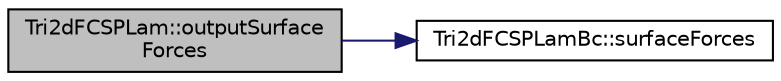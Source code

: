 digraph "Tri2dFCSPLam::outputSurfaceForces"
{
  edge [fontname="Helvetica",fontsize="10",labelfontname="Helvetica",labelfontsize="10"];
  node [fontname="Helvetica",fontsize="10",shape=record];
  rankdir="LR";
  Node1 [label="Tri2dFCSPLam::outputSurface\lForces",height=0.2,width=0.4,color="black", fillcolor="grey75", style="filled" fontcolor="black"];
  Node1 -> Node2 [color="midnightblue",fontsize="10",style="solid",fontname="Helvetica"];
  Node2 [label="Tri2dFCSPLamBc::surfaceForces",height=0.2,width=0.4,color="black", fillcolor="white", style="filled",URL="$classTri2dFCSPLamBc.html#ae0182cd1328fdf77674761c3d45e944a",tooltip="Returns surface forces. A Ouward pointing face area vector of boundary location. q Q vector..."];
}
